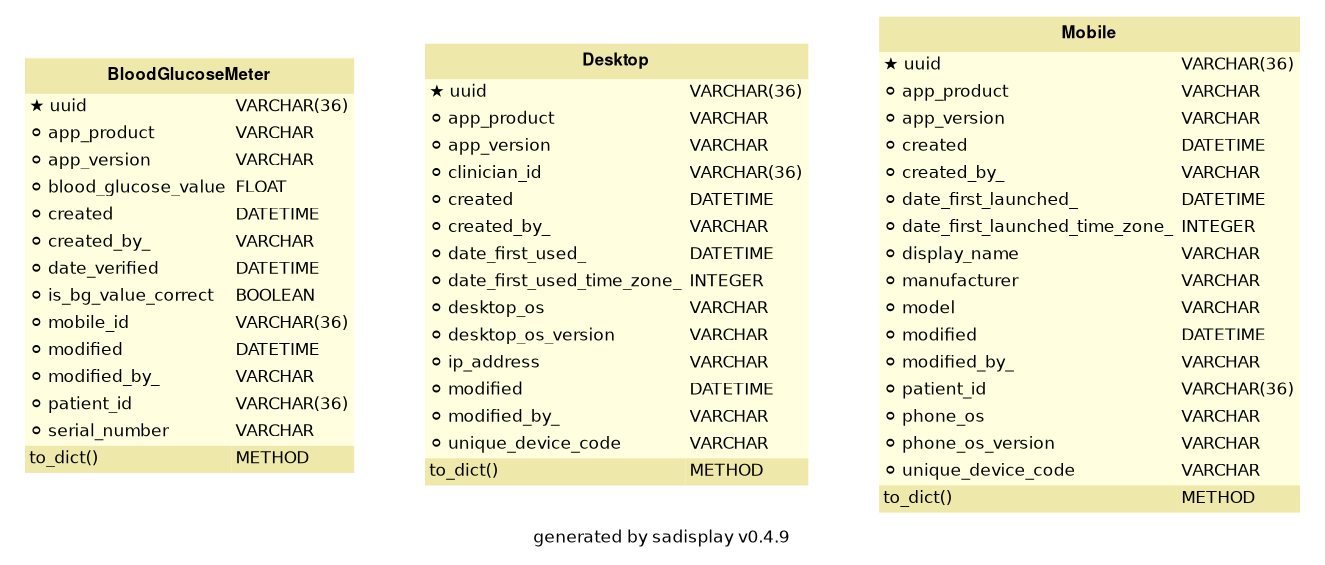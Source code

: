 
        digraph G {
            label = "generated by sadisplay v0.4.9";
            fontname = "Bitstream Vera Sans"
            fontsize = 8

            node [
                fontname = "Bitstream Vera Sans"
                fontsize = 8
                shape = "plaintext"
            ]

            edge [
                fontname = "Bitstream Vera Sans"
                fontsize = 8
            ]
    

        BloodGlucoseMeter [label=<
        <TABLE BGCOLOR="lightyellow" BORDER="0"
            CELLBORDER="0" CELLSPACING="0">
                <TR><TD COLSPAN="2" CELLPADDING="4"
                        ALIGN="CENTER" BGCOLOR="palegoldenrod"
                ><FONT FACE="Helvetica Bold" COLOR="black"
                >BloodGlucoseMeter</FONT></TD></TR><TR><TD ALIGN="LEFT" BORDER="0"
        ><FONT FACE="Bitstream Vera Sans">★ uuid</FONT
        ></TD><TD ALIGN="LEFT"
        ><FONT FACE="Bitstream Vera Sans">VARCHAR(36)</FONT
        ></TD></TR> <TR><TD ALIGN="LEFT" BORDER="0"
        ><FONT FACE="Bitstream Vera Sans">⚪ app_product</FONT
        ></TD><TD ALIGN="LEFT"
        ><FONT FACE="Bitstream Vera Sans">VARCHAR</FONT
        ></TD></TR> <TR><TD ALIGN="LEFT" BORDER="0"
        ><FONT FACE="Bitstream Vera Sans">⚪ app_version</FONT
        ></TD><TD ALIGN="LEFT"
        ><FONT FACE="Bitstream Vera Sans">VARCHAR</FONT
        ></TD></TR> <TR><TD ALIGN="LEFT" BORDER="0"
        ><FONT FACE="Bitstream Vera Sans">⚪ blood_glucose_value</FONT
        ></TD><TD ALIGN="LEFT"
        ><FONT FACE="Bitstream Vera Sans">FLOAT</FONT
        ></TD></TR> <TR><TD ALIGN="LEFT" BORDER="0"
        ><FONT FACE="Bitstream Vera Sans">⚪ created</FONT
        ></TD><TD ALIGN="LEFT"
        ><FONT FACE="Bitstream Vera Sans">DATETIME</FONT
        ></TD></TR> <TR><TD ALIGN="LEFT" BORDER="0"
        ><FONT FACE="Bitstream Vera Sans">⚪ created_by_</FONT
        ></TD><TD ALIGN="LEFT"
        ><FONT FACE="Bitstream Vera Sans">VARCHAR</FONT
        ></TD></TR> <TR><TD ALIGN="LEFT" BORDER="0"
        ><FONT FACE="Bitstream Vera Sans">⚪ date_verified</FONT
        ></TD><TD ALIGN="LEFT"
        ><FONT FACE="Bitstream Vera Sans">DATETIME</FONT
        ></TD></TR> <TR><TD ALIGN="LEFT" BORDER="0"
        ><FONT FACE="Bitstream Vera Sans">⚪ is_bg_value_correct</FONT
        ></TD><TD ALIGN="LEFT"
        ><FONT FACE="Bitstream Vera Sans">BOOLEAN</FONT
        ></TD></TR> <TR><TD ALIGN="LEFT" BORDER="0"
        ><FONT FACE="Bitstream Vera Sans">⚪ mobile_id</FONT
        ></TD><TD ALIGN="LEFT"
        ><FONT FACE="Bitstream Vera Sans">VARCHAR(36)</FONT
        ></TD></TR> <TR><TD ALIGN="LEFT" BORDER="0"
        ><FONT FACE="Bitstream Vera Sans">⚪ modified</FONT
        ></TD><TD ALIGN="LEFT"
        ><FONT FACE="Bitstream Vera Sans">DATETIME</FONT
        ></TD></TR> <TR><TD ALIGN="LEFT" BORDER="0"
        ><FONT FACE="Bitstream Vera Sans">⚪ modified_by_</FONT
        ></TD><TD ALIGN="LEFT"
        ><FONT FACE="Bitstream Vera Sans">VARCHAR</FONT
        ></TD></TR> <TR><TD ALIGN="LEFT" BORDER="0"
        ><FONT FACE="Bitstream Vera Sans">⚪ patient_id</FONT
        ></TD><TD ALIGN="LEFT"
        ><FONT FACE="Bitstream Vera Sans">VARCHAR(36)</FONT
        ></TD></TR> <TR><TD ALIGN="LEFT" BORDER="0"
        ><FONT FACE="Bitstream Vera Sans">⚪ serial_number</FONT
        ></TD><TD ALIGN="LEFT"
        ><FONT FACE="Bitstream Vera Sans">VARCHAR</FONT
        ></TD></TR><TR><TD ALIGN="LEFT" BORDER="0"
        BGCOLOR="palegoldenrod"
        ><FONT FACE="Bitstream Vera Sans">to_dict()</FONT></TD
        ><TD BGCOLOR="palegoldenrod" ALIGN="LEFT"
        ><FONT FACE="Bitstream Vera Sans">METHOD</FONT
        ></TD></TR>
        </TABLE>
    >]
    

        Desktop [label=<
        <TABLE BGCOLOR="lightyellow" BORDER="0"
            CELLBORDER="0" CELLSPACING="0">
                <TR><TD COLSPAN="2" CELLPADDING="4"
                        ALIGN="CENTER" BGCOLOR="palegoldenrod"
                ><FONT FACE="Helvetica Bold" COLOR="black"
                >Desktop</FONT></TD></TR><TR><TD ALIGN="LEFT" BORDER="0"
        ><FONT FACE="Bitstream Vera Sans">★ uuid</FONT
        ></TD><TD ALIGN="LEFT"
        ><FONT FACE="Bitstream Vera Sans">VARCHAR(36)</FONT
        ></TD></TR> <TR><TD ALIGN="LEFT" BORDER="0"
        ><FONT FACE="Bitstream Vera Sans">⚪ app_product</FONT
        ></TD><TD ALIGN="LEFT"
        ><FONT FACE="Bitstream Vera Sans">VARCHAR</FONT
        ></TD></TR> <TR><TD ALIGN="LEFT" BORDER="0"
        ><FONT FACE="Bitstream Vera Sans">⚪ app_version</FONT
        ></TD><TD ALIGN="LEFT"
        ><FONT FACE="Bitstream Vera Sans">VARCHAR</FONT
        ></TD></TR> <TR><TD ALIGN="LEFT" BORDER="0"
        ><FONT FACE="Bitstream Vera Sans">⚪ clinician_id</FONT
        ></TD><TD ALIGN="LEFT"
        ><FONT FACE="Bitstream Vera Sans">VARCHAR(36)</FONT
        ></TD></TR> <TR><TD ALIGN="LEFT" BORDER="0"
        ><FONT FACE="Bitstream Vera Sans">⚪ created</FONT
        ></TD><TD ALIGN="LEFT"
        ><FONT FACE="Bitstream Vera Sans">DATETIME</FONT
        ></TD></TR> <TR><TD ALIGN="LEFT" BORDER="0"
        ><FONT FACE="Bitstream Vera Sans">⚪ created_by_</FONT
        ></TD><TD ALIGN="LEFT"
        ><FONT FACE="Bitstream Vera Sans">VARCHAR</FONT
        ></TD></TR> <TR><TD ALIGN="LEFT" BORDER="0"
        ><FONT FACE="Bitstream Vera Sans">⚪ date_first_used_</FONT
        ></TD><TD ALIGN="LEFT"
        ><FONT FACE="Bitstream Vera Sans">DATETIME</FONT
        ></TD></TR> <TR><TD ALIGN="LEFT" BORDER="0"
        ><FONT FACE="Bitstream Vera Sans">⚪ date_first_used_time_zone_</FONT
        ></TD><TD ALIGN="LEFT"
        ><FONT FACE="Bitstream Vera Sans">INTEGER</FONT
        ></TD></TR> <TR><TD ALIGN="LEFT" BORDER="0"
        ><FONT FACE="Bitstream Vera Sans">⚪ desktop_os</FONT
        ></TD><TD ALIGN="LEFT"
        ><FONT FACE="Bitstream Vera Sans">VARCHAR</FONT
        ></TD></TR> <TR><TD ALIGN="LEFT" BORDER="0"
        ><FONT FACE="Bitstream Vera Sans">⚪ desktop_os_version</FONT
        ></TD><TD ALIGN="LEFT"
        ><FONT FACE="Bitstream Vera Sans">VARCHAR</FONT
        ></TD></TR> <TR><TD ALIGN="LEFT" BORDER="0"
        ><FONT FACE="Bitstream Vera Sans">⚪ ip_address</FONT
        ></TD><TD ALIGN="LEFT"
        ><FONT FACE="Bitstream Vera Sans">VARCHAR</FONT
        ></TD></TR> <TR><TD ALIGN="LEFT" BORDER="0"
        ><FONT FACE="Bitstream Vera Sans">⚪ modified</FONT
        ></TD><TD ALIGN="LEFT"
        ><FONT FACE="Bitstream Vera Sans">DATETIME</FONT
        ></TD></TR> <TR><TD ALIGN="LEFT" BORDER="0"
        ><FONT FACE="Bitstream Vera Sans">⚪ modified_by_</FONT
        ></TD><TD ALIGN="LEFT"
        ><FONT FACE="Bitstream Vera Sans">VARCHAR</FONT
        ></TD></TR> <TR><TD ALIGN="LEFT" BORDER="0"
        ><FONT FACE="Bitstream Vera Sans">⚪ unique_device_code</FONT
        ></TD><TD ALIGN="LEFT"
        ><FONT FACE="Bitstream Vera Sans">VARCHAR</FONT
        ></TD></TR><TR><TD ALIGN="LEFT" BORDER="0"
        BGCOLOR="palegoldenrod"
        ><FONT FACE="Bitstream Vera Sans">to_dict()</FONT></TD
        ><TD BGCOLOR="palegoldenrod" ALIGN="LEFT"
        ><FONT FACE="Bitstream Vera Sans">METHOD</FONT
        ></TD></TR>
        </TABLE>
    >]
    

        Mobile [label=<
        <TABLE BGCOLOR="lightyellow" BORDER="0"
            CELLBORDER="0" CELLSPACING="0">
                <TR><TD COLSPAN="2" CELLPADDING="4"
                        ALIGN="CENTER" BGCOLOR="palegoldenrod"
                ><FONT FACE="Helvetica Bold" COLOR="black"
                >Mobile</FONT></TD></TR><TR><TD ALIGN="LEFT" BORDER="0"
        ><FONT FACE="Bitstream Vera Sans">★ uuid</FONT
        ></TD><TD ALIGN="LEFT"
        ><FONT FACE="Bitstream Vera Sans">VARCHAR(36)</FONT
        ></TD></TR> <TR><TD ALIGN="LEFT" BORDER="0"
        ><FONT FACE="Bitstream Vera Sans">⚪ app_product</FONT
        ></TD><TD ALIGN="LEFT"
        ><FONT FACE="Bitstream Vera Sans">VARCHAR</FONT
        ></TD></TR> <TR><TD ALIGN="LEFT" BORDER="0"
        ><FONT FACE="Bitstream Vera Sans">⚪ app_version</FONT
        ></TD><TD ALIGN="LEFT"
        ><FONT FACE="Bitstream Vera Sans">VARCHAR</FONT
        ></TD></TR> <TR><TD ALIGN="LEFT" BORDER="0"
        ><FONT FACE="Bitstream Vera Sans">⚪ created</FONT
        ></TD><TD ALIGN="LEFT"
        ><FONT FACE="Bitstream Vera Sans">DATETIME</FONT
        ></TD></TR> <TR><TD ALIGN="LEFT" BORDER="0"
        ><FONT FACE="Bitstream Vera Sans">⚪ created_by_</FONT
        ></TD><TD ALIGN="LEFT"
        ><FONT FACE="Bitstream Vera Sans">VARCHAR</FONT
        ></TD></TR> <TR><TD ALIGN="LEFT" BORDER="0"
        ><FONT FACE="Bitstream Vera Sans">⚪ date_first_launched_</FONT
        ></TD><TD ALIGN="LEFT"
        ><FONT FACE="Bitstream Vera Sans">DATETIME</FONT
        ></TD></TR> <TR><TD ALIGN="LEFT" BORDER="0"
        ><FONT FACE="Bitstream Vera Sans">⚪ date_first_launched_time_zone_</FONT
        ></TD><TD ALIGN="LEFT"
        ><FONT FACE="Bitstream Vera Sans">INTEGER</FONT
        ></TD></TR> <TR><TD ALIGN="LEFT" BORDER="0"
        ><FONT FACE="Bitstream Vera Sans">⚪ display_name</FONT
        ></TD><TD ALIGN="LEFT"
        ><FONT FACE="Bitstream Vera Sans">VARCHAR</FONT
        ></TD></TR> <TR><TD ALIGN="LEFT" BORDER="0"
        ><FONT FACE="Bitstream Vera Sans">⚪ manufacturer</FONT
        ></TD><TD ALIGN="LEFT"
        ><FONT FACE="Bitstream Vera Sans">VARCHAR</FONT
        ></TD></TR> <TR><TD ALIGN="LEFT" BORDER="0"
        ><FONT FACE="Bitstream Vera Sans">⚪ model</FONT
        ></TD><TD ALIGN="LEFT"
        ><FONT FACE="Bitstream Vera Sans">VARCHAR</FONT
        ></TD></TR> <TR><TD ALIGN="LEFT" BORDER="0"
        ><FONT FACE="Bitstream Vera Sans">⚪ modified</FONT
        ></TD><TD ALIGN="LEFT"
        ><FONT FACE="Bitstream Vera Sans">DATETIME</FONT
        ></TD></TR> <TR><TD ALIGN="LEFT" BORDER="0"
        ><FONT FACE="Bitstream Vera Sans">⚪ modified_by_</FONT
        ></TD><TD ALIGN="LEFT"
        ><FONT FACE="Bitstream Vera Sans">VARCHAR</FONT
        ></TD></TR> <TR><TD ALIGN="LEFT" BORDER="0"
        ><FONT FACE="Bitstream Vera Sans">⚪ patient_id</FONT
        ></TD><TD ALIGN="LEFT"
        ><FONT FACE="Bitstream Vera Sans">VARCHAR(36)</FONT
        ></TD></TR> <TR><TD ALIGN="LEFT" BORDER="0"
        ><FONT FACE="Bitstream Vera Sans">⚪ phone_os</FONT
        ></TD><TD ALIGN="LEFT"
        ><FONT FACE="Bitstream Vera Sans">VARCHAR</FONT
        ></TD></TR> <TR><TD ALIGN="LEFT" BORDER="0"
        ><FONT FACE="Bitstream Vera Sans">⚪ phone_os_version</FONT
        ></TD><TD ALIGN="LEFT"
        ><FONT FACE="Bitstream Vera Sans">VARCHAR</FONT
        ></TD></TR> <TR><TD ALIGN="LEFT" BORDER="0"
        ><FONT FACE="Bitstream Vera Sans">⚪ unique_device_code</FONT
        ></TD><TD ALIGN="LEFT"
        ><FONT FACE="Bitstream Vera Sans">VARCHAR</FONT
        ></TD></TR><TR><TD ALIGN="LEFT" BORDER="0"
        BGCOLOR="palegoldenrod"
        ><FONT FACE="Bitstream Vera Sans">to_dict()</FONT></TD
        ><TD BGCOLOR="palegoldenrod" ALIGN="LEFT"
        ><FONT FACE="Bitstream Vera Sans">METHOD</FONT
        ></TD></TR>
        </TABLE>
    >]
    
	edge [
		arrowhead = empty
	]
	edge [
		arrowhead = ediamond
		arrowtail = open
	]
}

